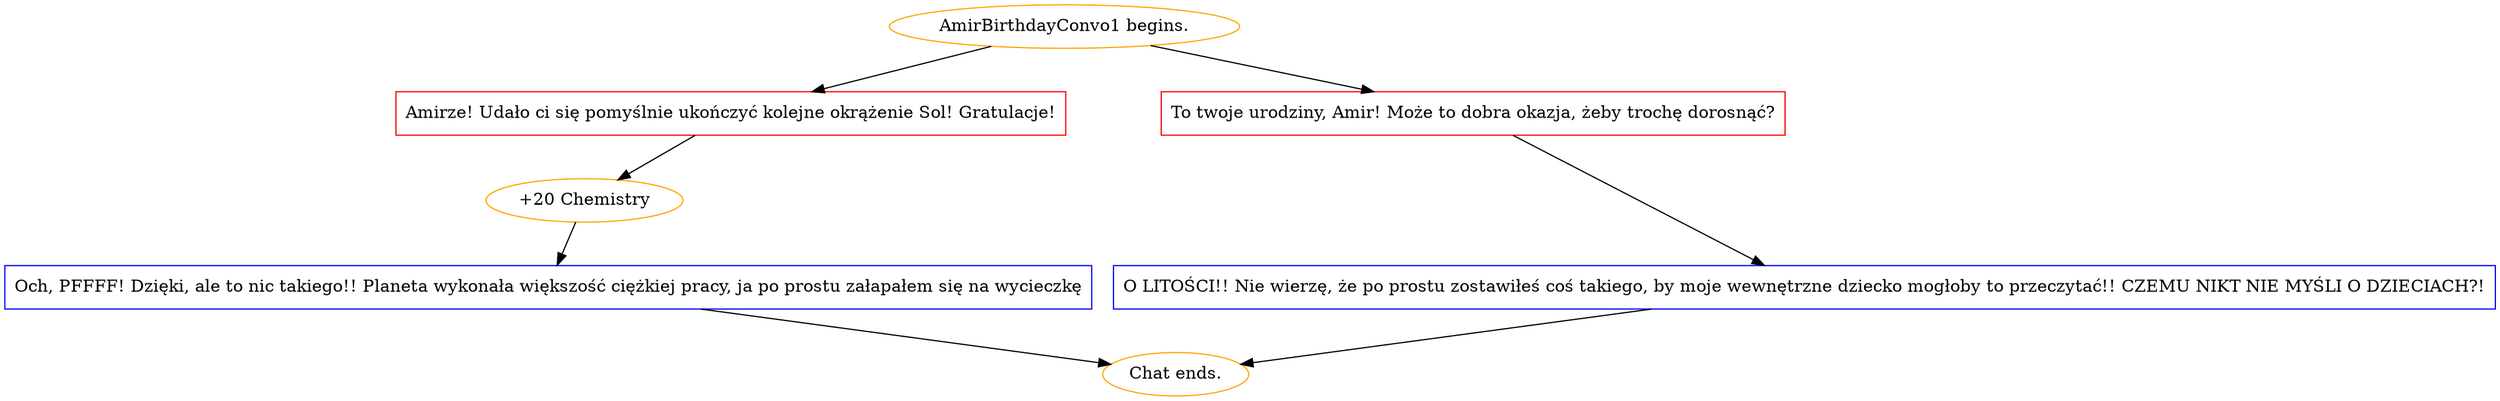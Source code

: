 digraph {
	"AmirBirthdayConvo1 begins." [color=orange];
		"AmirBirthdayConvo1 begins." -> j4022244949;
		"AmirBirthdayConvo1 begins." -> j133820260;
	j4022244949 [label="Amirze! Udało ci się pomyślnie ukończyć kolejne okrążenie Sol! Gratulacje!",shape=box,color=red];
		j4022244949 -> j543495448;
	j133820260 [label="To twoje urodziny, Amir! Może to dobra okazja, żeby trochę dorosnąć?",shape=box,color=red];
		j133820260 -> j1002233478;
	j543495448 [label="+20 Chemistry",color=orange];
		j543495448 -> j244854309;
	j1002233478 [label="O LITOŚCI!! Nie wierzę, że po prostu zostawiłeś coś takiego, by moje wewnętrzne dziecko mogłoby to przeczytać!! CZEMU NIKT NIE MYŚLI O DZIECIACH?!",shape=box,color=blue];
		j1002233478 -> "Chat ends.";
	j244854309 [label="Och, PFFFF! Dzięki, ale to nic takiego!! Planeta wykonała większość ciężkiej pracy, ja po prostu załapałem się na wycieczkę",shape=box,color=blue];
		j244854309 -> "Chat ends.";
	"Chat ends." [color=orange];
}